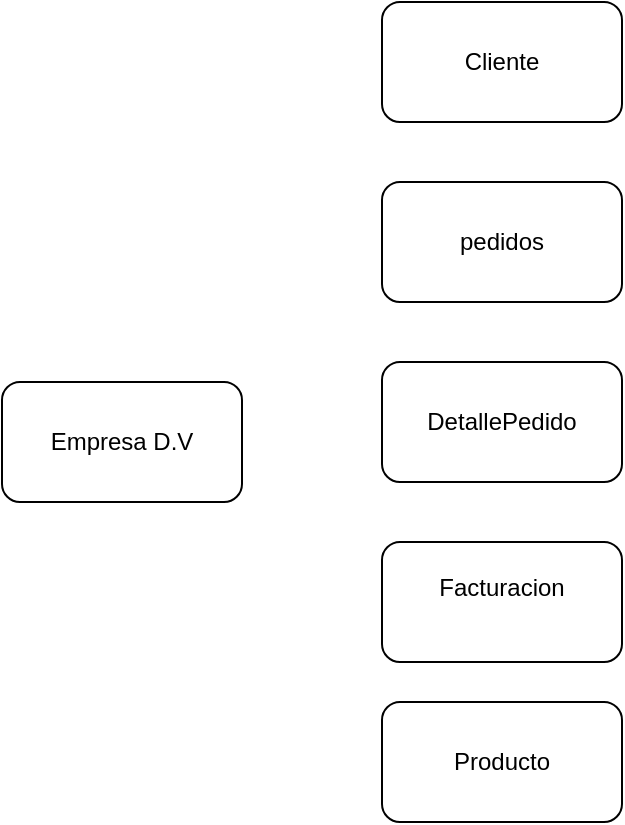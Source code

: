 <mxfile version="24.5.3" type="device" pages="3">
  <diagram name="Página-1" id="CtwCJl8dp0bmAdMNmJ3Y">
    <mxGraphModel dx="1276" dy="606" grid="1" gridSize="10" guides="1" tooltips="1" connect="1" arrows="1" fold="1" page="1" pageScale="1" pageWidth="827" pageHeight="1169" math="0" shadow="0">
      <root>
        <mxCell id="0" />
        <mxCell id="1" parent="0" />
        <mxCell id="k7VKyJsgW7n_uACyu6Ze-1" value="Empresa D.V" style="rounded=1;whiteSpace=wrap;html=1;" vertex="1" parent="1">
          <mxGeometry x="50" y="290" width="120" height="60" as="geometry" />
        </mxCell>
        <mxCell id="k7VKyJsgW7n_uACyu6Ze-2" value="&lt;span style=&quot;background-color: rgb(255, 255, 255);&quot;&gt;Cliente&lt;/span&gt;" style="rounded=1;whiteSpace=wrap;html=1;" vertex="1" parent="1">
          <mxGeometry x="240" y="100" width="120" height="60" as="geometry" />
        </mxCell>
        <mxCell id="P51bAYSe-r7_yQUcTkJ3-1" value="pedidos" style="rounded=1;whiteSpace=wrap;html=1;" vertex="1" parent="1">
          <mxGeometry x="240" y="190" width="120" height="60" as="geometry" />
        </mxCell>
        <mxCell id="1KqwOxj8I5AbiyeoOddb-2" value="&lt;span style=&quot;background-color: rgb(255, 255, 255);&quot;&gt;DetallePedido&lt;/span&gt;" style="rounded=1;whiteSpace=wrap;html=1;" vertex="1" parent="1">
          <mxGeometry x="240" y="280" width="120" height="60" as="geometry" />
        </mxCell>
        <mxCell id="r_vJv9rcSCtUFtH-RNQN-1" value="&#xa;&lt;span style=&quot;color: rgb(0, 0, 0); font-family: Helvetica; font-size: 12px; font-style: normal; font-variant-ligatures: normal; font-variant-caps: normal; font-weight: 400; letter-spacing: normal; orphans: 2; text-align: center; text-indent: 0px; text-transform: none; widows: 2; word-spacing: 0px; -webkit-text-stroke-width: 0px; white-space: normal; background-color: rgb(255, 255, 255); text-decoration-thickness: initial; text-decoration-style: initial; text-decoration-color: initial; display: inline !important; float: none;&quot;&gt;Facturacion&lt;/span&gt;&#xa;&#xa;" style="rounded=1;whiteSpace=wrap;html=1;" vertex="1" parent="1">
          <mxGeometry x="240" y="370" width="120" height="60" as="geometry" />
        </mxCell>
        <mxCell id="FsGM3KkoTjIISWqUIp7G-1" value="&lt;span style=&quot;background-color: rgb(255, 255, 255);&quot;&gt;Producto&lt;/span&gt;" style="rounded=1;whiteSpace=wrap;html=1;" vertex="1" parent="1">
          <mxGeometry x="240" y="450" width="120" height="60" as="geometry" />
        </mxCell>
      </root>
    </mxGraphModel>
  </diagram>
  <diagram id="-ir283BdsgPp-YvOUgOh" name="Marca">
    <mxGraphModel dx="2103" dy="2944" grid="1" gridSize="10" guides="1" tooltips="1" connect="1" arrows="1" fold="1" page="1" pageScale="1" pageWidth="827" pageHeight="1169" math="0" shadow="0">
      <root>
        <mxCell id="0" />
        <mxCell id="1" parent="0" />
        <mxCell id="CnoURzDbmi7ptSC71wt5-1" value="Marca" style="swimlane;fontStyle=1;align=center;verticalAlign=top;childLayout=stackLayout;horizontal=1;startSize=26;horizontalStack=0;resizeParent=1;resizeParentMax=0;resizeLast=0;collapsible=1;marginBottom=0;whiteSpace=wrap;html=1;" parent="1" vertex="1">
          <mxGeometry x="-550" y="-1760" width="160" height="164" as="geometry" />
        </mxCell>
        <mxCell id="CnoURzDbmi7ptSC71wt5-2" value="- Nombre: String" style="text;strokeColor=none;fillColor=none;align=left;verticalAlign=top;spacingLeft=4;spacingRight=4;overflow=hidden;rotatable=0;points=[[0,0.5],[1,0.5]];portConstraint=eastwest;whiteSpace=wrap;html=1;" parent="CnoURzDbmi7ptSC71wt5-1" vertex="1">
          <mxGeometry y="26" width="160" height="26" as="geometry" />
        </mxCell>
        <mxCell id="CnoURzDbmi7ptSC71wt5-3" value="- Logo: Binary" style="text;strokeColor=none;fillColor=none;align=left;verticalAlign=top;spacingLeft=4;spacingRight=4;overflow=hidden;rotatable=0;points=[[0,0.5],[1,0.5]];portConstraint=eastwest;whiteSpace=wrap;html=1;" parent="CnoURzDbmi7ptSC71wt5-1" vertex="1">
          <mxGeometry y="52" width="160" height="26" as="geometry" />
        </mxCell>
        <mxCell id="CnoURzDbmi7ptSC71wt5-4" value="- Direccion: String" style="text;strokeColor=none;fillColor=none;align=left;verticalAlign=top;spacingLeft=4;spacingRight=4;overflow=hidden;rotatable=0;points=[[0,0.5],[1,0.5]];portConstraint=eastwest;whiteSpace=wrap;html=1;" parent="CnoURzDbmi7ptSC71wt5-1" vertex="1">
          <mxGeometry y="78" width="160" height="26" as="geometry" />
        </mxCell>
        <mxCell id="CnoURzDbmi7ptSC71wt5-5" value="- type: String" style="text;strokeColor=none;fillColor=none;align=left;verticalAlign=top;spacingLeft=4;spacingRight=4;overflow=hidden;rotatable=0;points=[[0,0.5],[1,0.5]];portConstraint=eastwest;whiteSpace=wrap;html=1;" parent="CnoURzDbmi7ptSC71wt5-1" vertex="1">
          <mxGeometry y="104" width="160" height="26" as="geometry" />
        </mxCell>
        <mxCell id="CnoURzDbmi7ptSC71wt5-6" value="" style="line;strokeWidth=1;fillColor=none;align=left;verticalAlign=middle;spacingTop=-1;spacingLeft=3;spacingRight=3;rotatable=0;labelPosition=right;points=[];portConstraint=eastwest;strokeColor=inherit;" parent="CnoURzDbmi7ptSC71wt5-1" vertex="1">
          <mxGeometry y="130" width="160" height="8" as="geometry" />
        </mxCell>
        <mxCell id="CnoURzDbmi7ptSC71wt5-7" value="+ method(type): type" style="text;strokeColor=none;fillColor=none;align=left;verticalAlign=top;spacingLeft=4;spacingRight=4;overflow=hidden;rotatable=0;points=[[0,0.5],[1,0.5]];portConstraint=eastwest;whiteSpace=wrap;html=1;" parent="CnoURzDbmi7ptSC71wt5-1" vertex="1">
          <mxGeometry y="138" width="160" height="26" as="geometry" />
        </mxCell>
      </root>
    </mxGraphModel>
  </diagram>
  <diagram id="klrMuw6XHhTgyegQjdfW" name="Página-8">
    <mxGraphModel dx="1676" dy="1006" grid="1" gridSize="10" guides="1" tooltips="1" connect="1" arrows="1" fold="1" page="0" pageScale="1" pageWidth="827" pageHeight="1169" background="none" math="0" shadow="0">
      <root>
        <mxCell id="0" />
        <mxCell id="1" parent="0" />
        <mxCell id="NTBAuDXt1MtQzdEpWwy2-1" value="Login" style="swimlane;fontStyle=0;childLayout=stackLayout;horizontal=1;startSize=30;horizontalStack=0;resizeParent=1;resizeParentMax=0;resizeLast=0;collapsible=1;marginBottom=0;whiteSpace=wrap;html=1;" parent="1" vertex="1">
          <mxGeometry x="320" y="20" width="140" height="90" as="geometry" />
        </mxCell>
        <mxCell id="NTBAuDXt1MtQzdEpWwy2-2" value="+ field: type" style="text;strokeColor=none;fillColor=none;align=left;verticalAlign=middle;spacingLeft=4;spacingRight=4;overflow=hidden;points=[[0,0.5],[1,0.5]];portConstraint=eastwest;rotatable=0;whiteSpace=wrap;html=1;" parent="NTBAuDXt1MtQzdEpWwy2-1" vertex="1">
          <mxGeometry y="30" width="140" height="30" as="geometry" />
        </mxCell>
        <mxCell id="NTBAuDXt1MtQzdEpWwy2-3" value="+ method(type): type" style="text;strokeColor=none;fillColor=none;align=left;verticalAlign=middle;spacingLeft=4;spacingRight=4;overflow=hidden;points=[[0,0.5],[1,0.5]];portConstraint=eastwest;rotatable=0;whiteSpace=wrap;html=1;" parent="NTBAuDXt1MtQzdEpWwy2-1" vertex="1">
          <mxGeometry y="60" width="140" height="30" as="geometry" />
        </mxCell>
        <mxCell id="Mz5om0QUYeup1tAo9XVo-30" style="edgeStyle=orthogonalEdgeStyle;rounded=0;orthogonalLoop=1;jettySize=auto;html=1;entryX=0.5;entryY=0;entryDx=0;entryDy=0;" parent="1" source="NTBAuDXt1MtQzdEpWwy2-5" target="NTBAuDXt1MtQzdEpWwy2-57" edge="1">
          <mxGeometry relative="1" as="geometry" />
        </mxCell>
        <mxCell id="hDgzn8SxOTQzerDrMcLd-1" style="edgeStyle=orthogonalEdgeStyle;rounded=0;orthogonalLoop=1;jettySize=auto;html=1;entryX=1;entryY=0.5;entryDx=0;entryDy=0;" parent="1" source="NTBAuDXt1MtQzdEpWwy2-5" target="-2P7eLVFqyiApDnIOnPH-4" edge="1">
          <mxGeometry relative="1" as="geometry" />
        </mxCell>
        <mxCell id="NTBAuDXt1MtQzdEpWwy2-5" value="Cliente" style="swimlane;fontStyle=0;childLayout=stackLayout;horizontal=1;startSize=30;horizontalStack=0;resizeParent=1;resizeParentMax=0;resizeLast=0;collapsible=1;marginBottom=0;whiteSpace=wrap;html=1;" parent="1" vertex="1">
          <mxGeometry x="580" y="30" width="160" height="270" as="geometry" />
        </mxCell>
        <mxCell id="NTBAuDXt1MtQzdEpWwy2-6" value="- idCliente: int&amp;nbsp;" style="text;strokeColor=none;fillColor=none;align=left;verticalAlign=middle;spacingLeft=4;spacingRight=4;overflow=hidden;points=[[0,0.5],[1,0.5]];portConstraint=eastwest;rotatable=0;whiteSpace=wrap;html=1;" parent="NTBAuDXt1MtQzdEpWwy2-5" vertex="1">
          <mxGeometry y="30" width="160" height="30" as="geometry" />
        </mxCell>
        <mxCell id="NTBAuDXt1MtQzdEpWwy2-7" value="- nombre: String&amp;nbsp;" style="text;strokeColor=none;fillColor=none;align=left;verticalAlign=middle;spacingLeft=4;spacingRight=4;overflow=hidden;points=[[0,0.5],[1,0.5]];portConstraint=eastwest;rotatable=0;whiteSpace=wrap;html=1;" parent="NTBAuDXt1MtQzdEpWwy2-5" vertex="1">
          <mxGeometry y="60" width="160" height="30" as="geometry" />
        </mxCell>
        <mxCell id="NTBAuDXt1MtQzdEpWwy2-8" value="- email: String&amp;nbsp;" style="text;strokeColor=none;fillColor=none;align=left;verticalAlign=middle;spacingLeft=4;spacingRight=4;overflow=hidden;points=[[0,0.5],[1,0.5]];portConstraint=eastwest;rotatable=0;whiteSpace=wrap;html=1;" parent="NTBAuDXt1MtQzdEpWwy2-5" vertex="1">
          <mxGeometry y="90" width="160" height="30" as="geometry" />
        </mxCell>
        <mxCell id="NTBAuDXt1MtQzdEpWwy2-11" value="- dirección: String&amp;nbsp;" style="text;strokeColor=none;fillColor=none;align=left;verticalAlign=middle;spacingLeft=4;spacingRight=4;overflow=hidden;points=[[0,0.5],[1,0.5]];portConstraint=eastwest;rotatable=0;whiteSpace=wrap;html=1;" parent="NTBAuDXt1MtQzdEpWwy2-5" vertex="1">
          <mxGeometry y="120" width="160" height="30" as="geometry" />
        </mxCell>
        <mxCell id="NTBAuDXt1MtQzdEpWwy2-12" value="- teléfono: String&amp;nbsp;" style="text;strokeColor=none;fillColor=none;align=left;verticalAlign=middle;spacingLeft=4;spacingRight=4;overflow=hidden;points=[[0,0.5],[1,0.5]];portConstraint=eastwest;rotatable=0;whiteSpace=wrap;html=1;" parent="NTBAuDXt1MtQzdEpWwy2-5" vertex="1">
          <mxGeometry y="150" width="160" height="30" as="geometry" />
        </mxCell>
        <mxCell id="NTBAuDXt1MtQzdEpWwy2-21" value="+ registrarCliente()&amp;nbsp;" style="text;strokeColor=none;fillColor=none;align=left;verticalAlign=middle;spacingLeft=4;spacingRight=4;overflow=hidden;points=[[0,0.5],[1,0.5]];portConstraint=eastwest;rotatable=0;whiteSpace=wrap;html=1;" parent="NTBAuDXt1MtQzdEpWwy2-5" vertex="1">
          <mxGeometry y="180" width="160" height="30" as="geometry" />
        </mxCell>
        <mxCell id="NTBAuDXt1MtQzdEpWwy2-22" value="" style="endArrow=none;html=1;rounded=0;" parent="NTBAuDXt1MtQzdEpWwy2-5" edge="1">
          <mxGeometry width="50" height="50" relative="1" as="geometry">
            <mxPoint y="180" as="sourcePoint" />
            <mxPoint x="158" y="180" as="targetPoint" />
            <Array as="points">
              <mxPoint x="110" y="180" />
            </Array>
          </mxGeometry>
        </mxCell>
        <mxCell id="Mz5om0QUYeup1tAo9XVo-28" value="+ actualizarCliente()&amp;nbsp;" style="text;strokeColor=none;fillColor=none;align=left;verticalAlign=middle;spacingLeft=4;spacingRight=4;overflow=hidden;points=[[0,0.5],[1,0.5]];portConstraint=eastwest;rotatable=0;whiteSpace=wrap;html=1;" parent="NTBAuDXt1MtQzdEpWwy2-5" vertex="1">
          <mxGeometry y="210" width="160" height="30" as="geometry" />
        </mxCell>
        <mxCell id="Mz5om0QUYeup1tAo9XVo-29" value="+ eliminarCliente()&amp;nbsp;" style="text;strokeColor=none;fillColor=none;align=left;verticalAlign=middle;spacingLeft=4;spacingRight=4;overflow=hidden;points=[[0,0.5],[1,0.5]];portConstraint=eastwest;rotatable=0;whiteSpace=wrap;html=1;" parent="NTBAuDXt1MtQzdEpWwy2-5" vertex="1">
          <mxGeometry y="240" width="160" height="30" as="geometry" />
        </mxCell>
        <mxCell id="NTBAuDXt1MtQzdEpWwy2-35" style="edgeStyle=orthogonalEdgeStyle;rounded=0;orthogonalLoop=1;jettySize=auto;html=1;entryX=0;entryY=0.5;entryDx=0;entryDy=0;" parent="1" source="NTBAuDXt1MtQzdEpWwy2-23" target="NTBAuDXt1MtQzdEpWwy2-2" edge="1">
          <mxGeometry relative="1" as="geometry" />
        </mxCell>
        <mxCell id="NTBAuDXt1MtQzdEpWwy2-23" value="Menu" style="swimlane;fontStyle=1;align=center;verticalAlign=top;childLayout=stackLayout;horizontal=1;startSize=26;horizontalStack=0;resizeParent=1;resizeParentMax=0;resizeLast=0;collapsible=1;marginBottom=0;whiteSpace=wrap;html=1;" parent="1" vertex="1">
          <mxGeometry x="100" y="154" width="160" height="216" as="geometry" />
        </mxCell>
        <mxCell id="NTBAuDXt1MtQzdEpWwy2-24" value="-auLogin: Login" style="text;strokeColor=none;fillColor=none;align=left;verticalAlign=top;spacingLeft=4;spacingRight=4;overflow=hidden;rotatable=0;points=[[0,0.5],[1,0.5]];portConstraint=eastwest;whiteSpace=wrap;html=1;" parent="NTBAuDXt1MtQzdEpWwy2-23" vertex="1">
          <mxGeometry y="26" width="160" height="26" as="geometry" />
        </mxCell>
        <mxCell id="NTBAuDXt1MtQzdEpWwy2-25" value="- tansaccion : Transaccion" style="text;strokeColor=none;fillColor=none;align=left;verticalAlign=top;spacingLeft=4;spacingRight=4;overflow=hidden;rotatable=0;points=[[0,0.5],[1,0.5]];portConstraint=eastwest;whiteSpace=wrap;html=1;" parent="NTBAuDXt1MtQzdEpWwy2-23" vertex="1">
          <mxGeometry y="52" width="160" height="26" as="geometry" />
        </mxCell>
        <mxCell id="NTBAuDXt1MtQzdEpWwy2-26" value="- telefono: String" style="text;strokeColor=none;fillColor=none;align=left;verticalAlign=top;spacingLeft=4;spacingRight=4;overflow=hidden;rotatable=0;points=[[0,0.5],[1,0.5]];portConstraint=eastwest;whiteSpace=wrap;html=1;" parent="NTBAuDXt1MtQzdEpWwy2-23" vertex="1">
          <mxGeometry y="78" width="160" height="26" as="geometry" />
        </mxCell>
        <mxCell id="NTBAuDXt1MtQzdEpWwy2-27" value="- direccion: String" style="text;strokeColor=none;fillColor=none;align=left;verticalAlign=top;spacingLeft=4;spacingRight=4;overflow=hidden;rotatable=0;points=[[0,0.5],[1,0.5]];portConstraint=eastwest;whiteSpace=wrap;html=1;" parent="NTBAuDXt1MtQzdEpWwy2-23" vertex="1">
          <mxGeometry y="104" width="160" height="26" as="geometry" />
        </mxCell>
        <mxCell id="NTBAuDXt1MtQzdEpWwy2-28" value="- correo: String" style="text;strokeColor=none;fillColor=none;align=left;verticalAlign=top;spacingLeft=4;spacingRight=4;overflow=hidden;rotatable=0;points=[[0,0.5],[1,0.5]];portConstraint=eastwest;whiteSpace=wrap;html=1;" parent="NTBAuDXt1MtQzdEpWwy2-23" vertex="1">
          <mxGeometry y="130" width="160" height="26" as="geometry" />
        </mxCell>
        <mxCell id="NTBAuDXt1MtQzdEpWwy2-29" value="- fechaNacimiento: String" style="text;strokeColor=none;fillColor=none;align=left;verticalAlign=top;spacingLeft=4;spacingRight=4;overflow=hidden;rotatable=0;points=[[0,0.5],[1,0.5]];portConstraint=eastwest;whiteSpace=wrap;html=1;" parent="NTBAuDXt1MtQzdEpWwy2-23" vertex="1">
          <mxGeometry y="156" width="160" height="26" as="geometry" />
        </mxCell>
        <mxCell id="NTBAuDXt1MtQzdEpWwy2-30" value="" style="line;strokeWidth=1;fillColor=none;align=left;verticalAlign=middle;spacingTop=-1;spacingLeft=3;spacingRight=3;rotatable=0;labelPosition=right;points=[];portConstraint=eastwest;strokeColor=inherit;" parent="NTBAuDXt1MtQzdEpWwy2-23" vertex="1">
          <mxGeometry y="182" width="160" height="8" as="geometry" />
        </mxCell>
        <mxCell id="NTBAuDXt1MtQzdEpWwy2-31" value="+ mostrar(type): type" style="text;strokeColor=none;fillColor=none;align=left;verticalAlign=top;spacingLeft=4;spacingRight=4;overflow=hidden;rotatable=0;points=[[0,0.5],[1,0.5]];portConstraint=eastwest;whiteSpace=wrap;html=1;" parent="NTBAuDXt1MtQzdEpWwy2-23" vertex="1">
          <mxGeometry y="190" width="160" height="26" as="geometry" />
        </mxCell>
        <mxCell id="NTBAuDXt1MtQzdEpWwy2-34" style="edgeStyle=orthogonalEdgeStyle;rounded=0;orthogonalLoop=1;jettySize=auto;html=1;entryX=-0.015;entryY=0.18;entryDx=0;entryDy=0;entryPerimeter=0;" parent="1" source="NTBAuDXt1MtQzdEpWwy2-1" target="NTBAuDXt1MtQzdEpWwy2-6" edge="1">
          <mxGeometry relative="1" as="geometry" />
        </mxCell>
        <mxCell id="NTBAuDXt1MtQzdEpWwy2-55" style="edgeStyle=orthogonalEdgeStyle;rounded=0;orthogonalLoop=1;jettySize=auto;html=1;entryX=0.5;entryY=0;entryDx=0;entryDy=0;" parent="1" source="NTBAuDXt1MtQzdEpWwy2-36" target="NTBAuDXt1MtQzdEpWwy2-40" edge="1">
          <mxGeometry relative="1" as="geometry" />
        </mxCell>
        <mxCell id="NTBAuDXt1MtQzdEpWwy2-36" value="Sistema" style="swimlane;fontStyle=1;align=center;verticalAlign=top;childLayout=stackLayout;horizontal=1;startSize=26;horizontalStack=0;resizeParent=1;resizeParentMax=0;resizeLast=0;collapsible=1;marginBottom=0;whiteSpace=wrap;html=1;" parent="1" vertex="1">
          <mxGeometry x="-10" y="-130" width="160" height="86" as="geometry" />
        </mxCell>
        <mxCell id="NTBAuDXt1MtQzdEpWwy2-37" value="+ field: type" style="text;strokeColor=none;fillColor=none;align=left;verticalAlign=top;spacingLeft=4;spacingRight=4;overflow=hidden;rotatable=0;points=[[0,0.5],[1,0.5]];portConstraint=eastwest;whiteSpace=wrap;html=1;" parent="NTBAuDXt1MtQzdEpWwy2-36" vertex="1">
          <mxGeometry y="26" width="160" height="26" as="geometry" />
        </mxCell>
        <mxCell id="NTBAuDXt1MtQzdEpWwy2-38" value="" style="line;strokeWidth=1;fillColor=none;align=left;verticalAlign=middle;spacingTop=-1;spacingLeft=3;spacingRight=3;rotatable=0;labelPosition=right;points=[];portConstraint=eastwest;strokeColor=inherit;" parent="NTBAuDXt1MtQzdEpWwy2-36" vertex="1">
          <mxGeometry y="52" width="160" height="8" as="geometry" />
        </mxCell>
        <mxCell id="NTBAuDXt1MtQzdEpWwy2-39" value="+ method(type): type" style="text;strokeColor=none;fillColor=none;align=left;verticalAlign=top;spacingLeft=4;spacingRight=4;overflow=hidden;rotatable=0;points=[[0,0.5],[1,0.5]];portConstraint=eastwest;whiteSpace=wrap;html=1;" parent="NTBAuDXt1MtQzdEpWwy2-36" vertex="1">
          <mxGeometry y="60" width="160" height="26" as="geometry" />
        </mxCell>
        <mxCell id="NTBAuDXt1MtQzdEpWwy2-40" value="Empresa de Ventas" style="swimlane;fontStyle=1;align=center;verticalAlign=top;childLayout=stackLayout;horizontal=1;startSize=26;horizontalStack=0;resizeParent=1;resizeParentMax=0;resizeLast=0;collapsible=1;marginBottom=0;whiteSpace=wrap;html=1;" parent="1" vertex="1">
          <mxGeometry x="-190" y="40" width="160" height="164" as="geometry" />
        </mxCell>
        <mxCell id="NTBAuDXt1MtQzdEpWwy2-41" value="- Nombre: String" style="text;strokeColor=none;fillColor=none;align=left;verticalAlign=top;spacingLeft=4;spacingRight=4;overflow=hidden;rotatable=0;points=[[0,0.5],[1,0.5]];portConstraint=eastwest;whiteSpace=wrap;html=1;" parent="NTBAuDXt1MtQzdEpWwy2-40" vertex="1">
          <mxGeometry y="26" width="160" height="26" as="geometry" />
        </mxCell>
        <mxCell id="NTBAuDXt1MtQzdEpWwy2-42" value="- Logo: Binary" style="text;strokeColor=none;fillColor=none;align=left;verticalAlign=top;spacingLeft=4;spacingRight=4;overflow=hidden;rotatable=0;points=[[0,0.5],[1,0.5]];portConstraint=eastwest;whiteSpace=wrap;html=1;" parent="NTBAuDXt1MtQzdEpWwy2-40" vertex="1">
          <mxGeometry y="52" width="160" height="26" as="geometry" />
        </mxCell>
        <mxCell id="NTBAuDXt1MtQzdEpWwy2-43" value="- Direccion: String" style="text;strokeColor=none;fillColor=none;align=left;verticalAlign=top;spacingLeft=4;spacingRight=4;overflow=hidden;rotatable=0;points=[[0,0.5],[1,0.5]];portConstraint=eastwest;whiteSpace=wrap;html=1;" parent="NTBAuDXt1MtQzdEpWwy2-40" vertex="1">
          <mxGeometry y="78" width="160" height="26" as="geometry" />
        </mxCell>
        <mxCell id="NTBAuDXt1MtQzdEpWwy2-44" value="- type: String" style="text;strokeColor=none;fillColor=none;align=left;verticalAlign=top;spacingLeft=4;spacingRight=4;overflow=hidden;rotatable=0;points=[[0,0.5],[1,0.5]];portConstraint=eastwest;whiteSpace=wrap;html=1;" parent="NTBAuDXt1MtQzdEpWwy2-40" vertex="1">
          <mxGeometry y="104" width="160" height="26" as="geometry" />
        </mxCell>
        <mxCell id="NTBAuDXt1MtQzdEpWwy2-45" value="" style="line;strokeWidth=1;fillColor=none;align=left;verticalAlign=middle;spacingTop=-1;spacingLeft=3;spacingRight=3;rotatable=0;labelPosition=right;points=[];portConstraint=eastwest;strokeColor=inherit;" parent="NTBAuDXt1MtQzdEpWwy2-40" vertex="1">
          <mxGeometry y="130" width="160" height="8" as="geometry" />
        </mxCell>
        <mxCell id="NTBAuDXt1MtQzdEpWwy2-46" value="+ method(type): type" style="text;strokeColor=none;fillColor=none;align=left;verticalAlign=top;spacingLeft=4;spacingRight=4;overflow=hidden;rotatable=0;points=[[0,0.5],[1,0.5]];portConstraint=eastwest;whiteSpace=wrap;html=1;" parent="NTBAuDXt1MtQzdEpWwy2-40" vertex="1">
          <mxGeometry y="138" width="160" height="26" as="geometry" />
        </mxCell>
        <mxCell id="Mz5om0QUYeup1tAo9XVo-33" style="edgeStyle=orthogonalEdgeStyle;rounded=0;orthogonalLoop=1;jettySize=auto;html=1;" parent="1" source="NTBAuDXt1MtQzdEpWwy2-57" target="Mz5om0QUYeup1tAo9XVo-3" edge="1">
          <mxGeometry relative="1" as="geometry" />
        </mxCell>
        <mxCell id="NTBAuDXt1MtQzdEpWwy2-57" value="Pedido" style="swimlane;fontStyle=1;align=center;verticalAlign=top;childLayout=stackLayout;horizontal=1;startSize=26;horizontalStack=0;resizeParent=1;resizeParentMax=0;resizeLast=0;collapsible=1;marginBottom=0;whiteSpace=wrap;html=1;" parent="1" vertex="1">
          <mxGeometry x="580" y="370" width="160" height="190" as="geometry" />
        </mxCell>
        <mxCell id="NTBAuDXt1MtQzdEpWwy2-58" value="- idPedido: int&amp;nbsp;" style="text;strokeColor=none;fillColor=none;align=left;verticalAlign=top;spacingLeft=4;spacingRight=4;overflow=hidden;rotatable=0;points=[[0,0.5],[1,0.5]];portConstraint=eastwest;whiteSpace=wrap;html=1;" parent="NTBAuDXt1MtQzdEpWwy2-57" vertex="1">
          <mxGeometry y="26" width="160" height="26" as="geometry" />
        </mxCell>
        <mxCell id="NTBAuDXt1MtQzdEpWwy2-59" value="- fecha: Date&amp;nbsp;" style="text;strokeColor=none;fillColor=none;align=left;verticalAlign=top;spacingLeft=4;spacingRight=4;overflow=hidden;rotatable=0;points=[[0,0.5],[1,0.5]];portConstraint=eastwest;whiteSpace=wrap;html=1;" parent="NTBAuDXt1MtQzdEpWwy2-57" vertex="1">
          <mxGeometry y="52" width="160" height="26" as="geometry" />
        </mxCell>
        <mxCell id="NTBAuDXt1MtQzdEpWwy2-60" value="- idCliente: int&amp;nbsp;" style="text;strokeColor=none;fillColor=none;align=left;verticalAlign=top;spacingLeft=4;spacingRight=4;overflow=hidden;rotatable=0;points=[[0,0.5],[1,0.5]];portConstraint=eastwest;whiteSpace=wrap;html=1;" parent="NTBAuDXt1MtQzdEpWwy2-57" vertex="1">
          <mxGeometry y="78" width="160" height="26" as="geometry" />
        </mxCell>
        <mxCell id="NTBAuDXt1MtQzdEpWwy2-62" value="" style="line;strokeWidth=1;fillColor=none;align=left;verticalAlign=middle;spacingTop=-1;spacingLeft=3;spacingRight=3;rotatable=0;labelPosition=right;points=[];portConstraint=eastwest;strokeColor=inherit;" parent="NTBAuDXt1MtQzdEpWwy2-57" vertex="1">
          <mxGeometry y="104" width="160" height="8" as="geometry" />
        </mxCell>
        <mxCell id="NTBAuDXt1MtQzdEpWwy2-63" value="+ crearPedido()&amp;nbsp;" style="text;strokeColor=none;fillColor=none;align=left;verticalAlign=top;spacingLeft=4;spacingRight=4;overflow=hidden;rotatable=0;points=[[0,0.5],[1,0.5]];portConstraint=eastwest;whiteSpace=wrap;html=1;" parent="NTBAuDXt1MtQzdEpWwy2-57" vertex="1">
          <mxGeometry y="112" width="160" height="26" as="geometry" />
        </mxCell>
        <mxCell id="Mz5om0QUYeup1tAo9XVo-26" value="+ actualizarPedido()&amp;nbsp;" style="text;strokeColor=none;fillColor=none;align=left;verticalAlign=top;spacingLeft=4;spacingRight=4;overflow=hidden;rotatable=0;points=[[0,0.5],[1,0.5]];portConstraint=eastwest;whiteSpace=wrap;html=1;" parent="NTBAuDXt1MtQzdEpWwy2-57" vertex="1">
          <mxGeometry y="138" width="160" height="26" as="geometry" />
        </mxCell>
        <mxCell id="Mz5om0QUYeup1tAo9XVo-27" value="+ eliminarPedido()&amp;nbsp;" style="text;strokeColor=none;fillColor=none;align=left;verticalAlign=top;spacingLeft=4;spacingRight=4;overflow=hidden;rotatable=0;points=[[0,0.5],[1,0.5]];portConstraint=eastwest;whiteSpace=wrap;html=1;" parent="NTBAuDXt1MtQzdEpWwy2-57" vertex="1">
          <mxGeometry y="164" width="160" height="26" as="geometry" />
        </mxCell>
        <mxCell id="NTBAuDXt1MtQzdEpWwy2-77" value="Facturacion" style="swimlane;fontStyle=0;childLayout=stackLayout;horizontal=1;startSize=30;horizontalStack=0;resizeParent=1;resizeParentMax=0;resizeLast=0;collapsible=1;marginBottom=0;whiteSpace=wrap;html=1;" parent="1" vertex="1">
          <mxGeometry x="880" y="330" width="150" height="220" as="geometry" />
        </mxCell>
        <mxCell id="NTBAuDXt1MtQzdEpWwy2-80" value="-idFactura: int&lt;div&gt;&lt;br/&gt;&lt;/div&gt;" style="text;strokeColor=none;fillColor=none;align=left;verticalAlign=middle;spacingLeft=4;spacingRight=4;overflow=hidden;points=[[0,0.5],[1,0.5]];portConstraint=eastwest;rotatable=0;whiteSpace=wrap;html=1;" parent="NTBAuDXt1MtQzdEpWwy2-77" vertex="1">
          <mxGeometry y="30" width="150" height="30" as="geometry" />
        </mxCell>
        <mxCell id="Mz5om0QUYeup1tAo9XVo-1" value="&lt;div&gt;-idPedido: int&lt;/div&gt;" style="text;strokeColor=none;fillColor=none;align=left;verticalAlign=middle;spacingLeft=4;spacingRight=4;overflow=hidden;points=[[0,0.5],[1,0.5]];portConstraint=eastwest;rotatable=0;whiteSpace=wrap;html=1;" parent="NTBAuDXt1MtQzdEpWwy2-77" vertex="1">
          <mxGeometry y="60" width="150" height="30" as="geometry" />
        </mxCell>
        <mxCell id="Mz5om0QUYeup1tAo9XVo-2" value="-fechaEmisión: Date" style="text;strokeColor=none;fillColor=none;align=left;verticalAlign=middle;spacingLeft=4;spacingRight=4;overflow=hidden;points=[[0,0.5],[1,0.5]];portConstraint=eastwest;rotatable=0;whiteSpace=wrap;html=1;" parent="NTBAuDXt1MtQzdEpWwy2-77" vertex="1">
          <mxGeometry y="90" width="150" height="30" as="geometry" />
        </mxCell>
        <mxCell id="Mz5om0QUYeup1tAo9XVo-3" value="-total: double" style="text;strokeColor=none;fillColor=none;align=left;verticalAlign=middle;spacingLeft=4;spacingRight=4;overflow=hidden;points=[[0,0.5],[1,0.5]];portConstraint=eastwest;rotatable=0;whiteSpace=wrap;html=1;" parent="NTBAuDXt1MtQzdEpWwy2-77" vertex="1">
          <mxGeometry y="120" width="150" height="30" as="geometry" />
        </mxCell>
        <mxCell id="Mz5om0QUYeup1tAo9XVo-4" value="" style="line;strokeWidth=1;fillColor=none;align=left;verticalAlign=middle;spacingTop=-1;spacingLeft=3;spacingRight=3;rotatable=0;labelPosition=right;points=[];portConstraint=eastwest;strokeColor=inherit;" parent="NTBAuDXt1MtQzdEpWwy2-77" vertex="1">
          <mxGeometry y="150" width="150" height="10" as="geometry" />
        </mxCell>
        <mxCell id="Mz5om0QUYeup1tAo9XVo-5" value="+ generarFactura()" style="text;strokeColor=none;fillColor=none;align=left;verticalAlign=middle;spacingLeft=4;spacingRight=4;overflow=hidden;points=[[0,0.5],[1,0.5]];portConstraint=eastwest;rotatable=0;whiteSpace=wrap;html=1;" parent="NTBAuDXt1MtQzdEpWwy2-77" vertex="1">
          <mxGeometry y="160" width="150" height="30" as="geometry" />
        </mxCell>
        <mxCell id="Mz5om0QUYeup1tAo9XVo-6" value="+ cancelarFactura()" style="text;strokeColor=none;fillColor=none;align=left;verticalAlign=middle;spacingLeft=4;spacingRight=4;overflow=hidden;points=[[0,0.5],[1,0.5]];portConstraint=eastwest;rotatable=0;whiteSpace=wrap;html=1;" parent="NTBAuDXt1MtQzdEpWwy2-77" vertex="1">
          <mxGeometry y="190" width="150" height="30" as="geometry" />
        </mxCell>
        <mxCell id="-2P7eLVFqyiApDnIOnPH-1" value="Registros" style="swimlane;fontStyle=1;align=center;verticalAlign=top;childLayout=stackLayout;horizontal=1;startSize=26;horizontalStack=0;resizeParent=1;resizeParentMax=0;resizeLast=0;collapsible=1;marginBottom=0;whiteSpace=wrap;html=1;" parent="1" vertex="1">
          <mxGeometry x="250" y="-182" width="160" height="138" as="geometry" />
        </mxCell>
        <mxCell id="-2P7eLVFqyiApDnIOnPH-2" value="-Codigo: String" style="text;strokeColor=none;fillColor=none;align=left;verticalAlign=top;spacingLeft=4;spacingRight=4;overflow=hidden;rotatable=0;points=[[0,0.5],[1,0.5]];portConstraint=eastwest;whiteSpace=wrap;html=1;" parent="-2P7eLVFqyiApDnIOnPH-1" vertex="1">
          <mxGeometry y="26" width="160" height="26" as="geometry" />
        </mxCell>
        <mxCell id="-2P7eLVFqyiApDnIOnPH-4" value="- type: String" style="text;strokeColor=none;fillColor=none;align=left;verticalAlign=top;spacingLeft=4;spacingRight=4;overflow=hidden;rotatable=0;points=[[0,0.5],[1,0.5]];portConstraint=eastwest;whiteSpace=wrap;html=1;" parent="-2P7eLVFqyiApDnIOnPH-1" vertex="1">
          <mxGeometry y="52" width="160" height="26" as="geometry" />
        </mxCell>
        <mxCell id="-2P7eLVFqyiApDnIOnPH-15" value="-idCliente" style="text;strokeColor=none;fillColor=none;align=left;verticalAlign=top;spacingLeft=4;spacingRight=4;overflow=hidden;rotatable=0;points=[[0,0.5],[1,0.5]];portConstraint=eastwest;whiteSpace=wrap;html=1;" parent="-2P7eLVFqyiApDnIOnPH-1" vertex="1">
          <mxGeometry y="78" width="160" height="26" as="geometry" />
        </mxCell>
        <mxCell id="-2P7eLVFqyiApDnIOnPH-5" value="" style="line;strokeWidth=1;fillColor=none;align=left;verticalAlign=middle;spacingTop=-1;spacingLeft=3;spacingRight=3;rotatable=0;labelPosition=right;points=[];portConstraint=eastwest;strokeColor=inherit;" parent="-2P7eLVFqyiApDnIOnPH-1" vertex="1">
          <mxGeometry y="104" width="160" height="8" as="geometry" />
        </mxCell>
        <mxCell id="-2P7eLVFqyiApDnIOnPH-6" value="+ method(type): type" style="text;strokeColor=none;fillColor=none;align=left;verticalAlign=top;spacingLeft=4;spacingRight=4;overflow=hidden;rotatable=0;points=[[0,0.5],[1,0.5]];portConstraint=eastwest;whiteSpace=wrap;html=1;" parent="-2P7eLVFqyiApDnIOnPH-1" vertex="1">
          <mxGeometry y="112" width="160" height="26" as="geometry" />
        </mxCell>
        <mxCell id="-2P7eLVFqyiApDnIOnPH-7" style="edgeStyle=orthogonalEdgeStyle;rounded=0;orthogonalLoop=1;jettySize=auto;html=1;entryX=0;entryY=0.5;entryDx=0;entryDy=0;" parent="1" source="NTBAuDXt1MtQzdEpWwy2-37" target="-2P7eLVFqyiApDnIOnPH-4" edge="1">
          <mxGeometry relative="1" as="geometry" />
        </mxCell>
        <mxCell id="-2P7eLVFqyiApDnIOnPH-14" style="edgeStyle=orthogonalEdgeStyle;rounded=0;orthogonalLoop=1;jettySize=auto;html=1;entryX=0.375;entryY=0;entryDx=0;entryDy=0;entryPerimeter=0;" parent="1" source="-2P7eLVFqyiApDnIOnPH-6" target="NTBAuDXt1MtQzdEpWwy2-23" edge="1">
          <mxGeometry relative="1" as="geometry" />
        </mxCell>
        <mxCell id="Mz5om0QUYeup1tAo9XVo-7" value="Producto" style="swimlane;fontStyle=0;childLayout=stackLayout;horizontal=1;startSize=30;horizontalStack=0;resizeParent=1;resizeParentMax=0;resizeLast=0;collapsible=1;marginBottom=0;whiteSpace=wrap;html=1;" parent="1" vertex="1">
          <mxGeometry x="590" y="610" width="160" height="250" as="geometry" />
        </mxCell>
        <mxCell id="Mz5om0QUYeup1tAo9XVo-8" value="&lt;div&gt;- idProducto: int&lt;br&gt;&lt;/div&gt;" style="text;strokeColor=none;fillColor=none;align=left;verticalAlign=middle;spacingLeft=4;spacingRight=4;overflow=hidden;points=[[0,0.5],[1,0.5]];portConstraint=eastwest;rotatable=0;whiteSpace=wrap;html=1;" parent="Mz5om0QUYeup1tAo9XVo-7" vertex="1">
          <mxGeometry y="30" width="160" height="30" as="geometry" />
        </mxCell>
        <mxCell id="Mz5om0QUYeup1tAo9XVo-9" value="- nombre: String&amp;nbsp;" style="text;strokeColor=none;fillColor=none;align=left;verticalAlign=middle;spacingLeft=4;spacingRight=4;overflow=hidden;points=[[0,0.5],[1,0.5]];portConstraint=eastwest;rotatable=0;whiteSpace=wrap;html=1;" parent="Mz5om0QUYeup1tAo9XVo-7" vertex="1">
          <mxGeometry y="60" width="160" height="30" as="geometry" />
        </mxCell>
        <mxCell id="Mz5om0QUYeup1tAo9XVo-10" value="- descripción: String&amp;nbsp;" style="text;strokeColor=none;fillColor=none;align=left;verticalAlign=middle;spacingLeft=4;spacingRight=4;overflow=hidden;points=[[0,0.5],[1,0.5]];portConstraint=eastwest;rotatable=0;whiteSpace=wrap;html=1;" parent="Mz5om0QUYeup1tAo9XVo-7" vertex="1">
          <mxGeometry y="90" width="160" height="30" as="geometry" />
        </mxCell>
        <mxCell id="Mz5om0QUYeup1tAo9XVo-11" value="- precio: double&amp;nbsp;" style="text;strokeColor=none;fillColor=none;align=left;verticalAlign=middle;spacingLeft=4;spacingRight=4;overflow=hidden;points=[[0,0.5],[1,0.5]];portConstraint=eastwest;rotatable=0;whiteSpace=wrap;html=1;" parent="Mz5om0QUYeup1tAo9XVo-7" vertex="1">
          <mxGeometry y="120" width="160" height="30" as="geometry" />
        </mxCell>
        <mxCell id="Mz5om0QUYeup1tAo9XVo-12" value="" style="line;strokeWidth=1;fillColor=none;align=left;verticalAlign=middle;spacingTop=-1;spacingLeft=3;spacingRight=3;rotatable=0;labelPosition=right;points=[];portConstraint=eastwest;strokeColor=inherit;" parent="Mz5om0QUYeup1tAo9XVo-7" vertex="1">
          <mxGeometry y="150" width="160" height="10" as="geometry" />
        </mxCell>
        <mxCell id="Mz5om0QUYeup1tAo9XVo-13" value="+ añadirProducto()" style="text;strokeColor=none;fillColor=none;align=left;verticalAlign=middle;spacingLeft=4;spacingRight=4;overflow=hidden;points=[[0,0.5],[1,0.5]];portConstraint=eastwest;rotatable=0;whiteSpace=wrap;html=1;" parent="Mz5om0QUYeup1tAo9XVo-7" vertex="1">
          <mxGeometry y="160" width="160" height="30" as="geometry" />
        </mxCell>
        <mxCell id="Mz5om0QUYeup1tAo9XVo-14" value="+ actualizarProducto()" style="text;strokeColor=none;fillColor=none;align=left;verticalAlign=middle;spacingLeft=4;spacingRight=4;overflow=hidden;points=[[0,0.5],[1,0.5]];portConstraint=eastwest;rotatable=0;whiteSpace=wrap;html=1;" parent="Mz5om0QUYeup1tAo9XVo-7" vertex="1">
          <mxGeometry y="190" width="160" height="30" as="geometry" />
        </mxCell>
        <mxCell id="Mz5om0QUYeup1tAo9XVo-15" value="+ eliminarProducto()" style="text;strokeColor=none;fillColor=none;align=left;verticalAlign=middle;spacingLeft=4;spacingRight=4;overflow=hidden;points=[[0,0.5],[1,0.5]];portConstraint=eastwest;rotatable=0;whiteSpace=wrap;html=1;" parent="Mz5om0QUYeup1tAo9XVo-7" vertex="1">
          <mxGeometry y="220" width="160" height="30" as="geometry" />
        </mxCell>
        <mxCell id="Mz5om0QUYeup1tAo9XVo-16" value="DetallePedido" style="swimlane;fontStyle=0;childLayout=stackLayout;horizontal=1;startSize=30;horizontalStack=0;resizeParent=1;resizeParentMax=0;resizeLast=0;collapsible=1;marginBottom=0;whiteSpace=wrap;html=1;" parent="1" vertex="1">
          <mxGeometry x="310" y="350" width="160" height="280" as="geometry" />
        </mxCell>
        <mxCell id="Mz5om0QUYeup1tAo9XVo-17" value="&lt;div&gt;- idDetalle: int&amp;nbsp;&lt;br&gt;&lt;/div&gt;" style="text;strokeColor=none;fillColor=none;align=left;verticalAlign=middle;spacingLeft=4;spacingRight=4;overflow=hidden;points=[[0,0.5],[1,0.5]];portConstraint=eastwest;rotatable=0;whiteSpace=wrap;html=1;" parent="Mz5om0QUYeup1tAo9XVo-16" vertex="1">
          <mxGeometry y="30" width="160" height="30" as="geometry" />
        </mxCell>
        <mxCell id="Mz5om0QUYeup1tAo9XVo-18" value="- idPedido: int&amp;nbsp;" style="text;strokeColor=none;fillColor=none;align=left;verticalAlign=middle;spacingLeft=4;spacingRight=4;overflow=hidden;points=[[0,0.5],[1,0.5]];portConstraint=eastwest;rotatable=0;whiteSpace=wrap;html=1;" parent="Mz5om0QUYeup1tAo9XVo-16" vertex="1">
          <mxGeometry y="60" width="160" height="30" as="geometry" />
        </mxCell>
        <mxCell id="Mz5om0QUYeup1tAo9XVo-19" value="- idProducto: int&amp;nbsp;" style="text;strokeColor=none;fillColor=none;align=left;verticalAlign=middle;spacingLeft=4;spacingRight=4;overflow=hidden;points=[[0,0.5],[1,0.5]];portConstraint=eastwest;rotatable=0;whiteSpace=wrap;html=1;" parent="Mz5om0QUYeup1tAo9XVo-16" vertex="1">
          <mxGeometry y="90" width="160" height="30" as="geometry" />
        </mxCell>
        <mxCell id="Mz5om0QUYeup1tAo9XVo-20" value="- cantidad: int&amp;nbsp;" style="text;strokeColor=none;fillColor=none;align=left;verticalAlign=middle;spacingLeft=4;spacingRight=4;overflow=hidden;points=[[0,0.5],[1,0.5]];portConstraint=eastwest;rotatable=0;whiteSpace=wrap;html=1;" parent="Mz5om0QUYeup1tAo9XVo-16" vertex="1">
          <mxGeometry y="120" width="160" height="30" as="geometry" />
        </mxCell>
        <mxCell id="Mz5om0QUYeup1tAo9XVo-25" value="&lt;span style=&quot;color: rgba(0, 0, 0, 0); font-family: monospace; font-size: 0px; text-wrap: nowrap;&quot;&gt;%3CmxGraphModel%3E%3Croot%3E%3CmxCell%20id%3D%220%22%2F%3E%3CmxCell%20id%3D%221%22%20parent%3D%220%22%2F%3E%3CmxCell%20id%3D%222%22%20value%3D%22%2B%20cantidad%3A%20int%26amp%3Bnbsp%3B%22%20style%3D%22text%3BstrokeColor%3Dnone%3BfillColor%3Dnone%3Balign%3Dleft%3BverticalAlign%3Dmiddle%3BspacingLeft%3D4%3BspacingRight%3D4%3Boverflow%3Dhidden%3Bpoints%3D%5B%5B0%2C0.5%5D%2C%5B1%2C0.5%5D%5D%3BportConstraint%3Deastwest%3Brotatable%3D0%3BwhiteSpace%3Dwrap%3Bhtml%3D1%3B%22%20vertex%3D%221%22%20parent%3D%221%22%3E%3CmxGeometry%20x%3D%221180%22%20y%3D%2240%22%20width%3D%22160%22%20height%3D%2230%22%20as%3D%22geometry%22%2F%3E%3C%2FmxCell%3E%3C%2Froot%3E%3C%2FmxGraphModel%3E--m&lt;/span&gt;&amp;nbsp;- precioTotal: double&amp;nbsp;" style="text;strokeColor=none;fillColor=none;align=left;verticalAlign=middle;spacingLeft=4;spacingRight=4;overflow=hidden;points=[[0,0.5],[1,0.5]];portConstraint=eastwest;rotatable=0;whiteSpace=wrap;html=1;" parent="Mz5om0QUYeup1tAo9XVo-16" vertex="1">
          <mxGeometry y="150" width="160" height="30" as="geometry" />
        </mxCell>
        <mxCell id="Mz5om0QUYeup1tAo9XVo-21" value="" style="line;strokeWidth=1;fillColor=none;align=left;verticalAlign=middle;spacingTop=-1;spacingLeft=3;spacingRight=3;rotatable=0;labelPosition=right;points=[];portConstraint=eastwest;strokeColor=inherit;" parent="Mz5om0QUYeup1tAo9XVo-16" vertex="1">
          <mxGeometry y="180" width="160" height="10" as="geometry" />
        </mxCell>
        <mxCell id="Mz5om0QUYeup1tAo9XVo-22" value="+ añadirProducto()" style="text;strokeColor=none;fillColor=none;align=left;verticalAlign=middle;spacingLeft=4;spacingRight=4;overflow=hidden;points=[[0,0.5],[1,0.5]];portConstraint=eastwest;rotatable=0;whiteSpace=wrap;html=1;" parent="Mz5om0QUYeup1tAo9XVo-16" vertex="1">
          <mxGeometry y="190" width="160" height="30" as="geometry" />
        </mxCell>
        <mxCell id="Mz5om0QUYeup1tAo9XVo-23" value="+ actualizarProducto()" style="text;strokeColor=none;fillColor=none;align=left;verticalAlign=middle;spacingLeft=4;spacingRight=4;overflow=hidden;points=[[0,0.5],[1,0.5]];portConstraint=eastwest;rotatable=0;whiteSpace=wrap;html=1;" parent="Mz5om0QUYeup1tAo9XVo-16" vertex="1">
          <mxGeometry y="220" width="160" height="30" as="geometry" />
        </mxCell>
        <mxCell id="Mz5om0QUYeup1tAo9XVo-24" value="+ eliminarProducto()" style="text;strokeColor=none;fillColor=none;align=left;verticalAlign=middle;spacingLeft=4;spacingRight=4;overflow=hidden;points=[[0,0.5],[1,0.5]];portConstraint=eastwest;rotatable=0;whiteSpace=wrap;html=1;" parent="Mz5om0QUYeup1tAo9XVo-16" vertex="1">
          <mxGeometry y="250" width="160" height="30" as="geometry" />
        </mxCell>
        <mxCell id="Mz5om0QUYeup1tAo9XVo-31" style="edgeStyle=orthogonalEdgeStyle;rounded=0;orthogonalLoop=1;jettySize=auto;html=1;entryX=0.992;entryY=0.072;entryDx=0;entryDy=0;entryPerimeter=0;" parent="1" source="NTBAuDXt1MtQzdEpWwy2-60" target="Mz5om0QUYeup1tAo9XVo-16" edge="1">
          <mxGeometry relative="1" as="geometry" />
        </mxCell>
        <mxCell id="Mz5om0QUYeup1tAo9XVo-32" style="edgeStyle=orthogonalEdgeStyle;rounded=0;orthogonalLoop=1;jettySize=auto;html=1;entryX=0.362;entryY=1.007;entryDx=0;entryDy=0;entryPerimeter=0;" parent="1" source="Mz5om0QUYeup1tAo9XVo-7" target="Mz5om0QUYeup1tAo9XVo-24" edge="1">
          <mxGeometry relative="1" as="geometry" />
        </mxCell>
      </root>
    </mxGraphModel>
  </diagram>
</mxfile>
